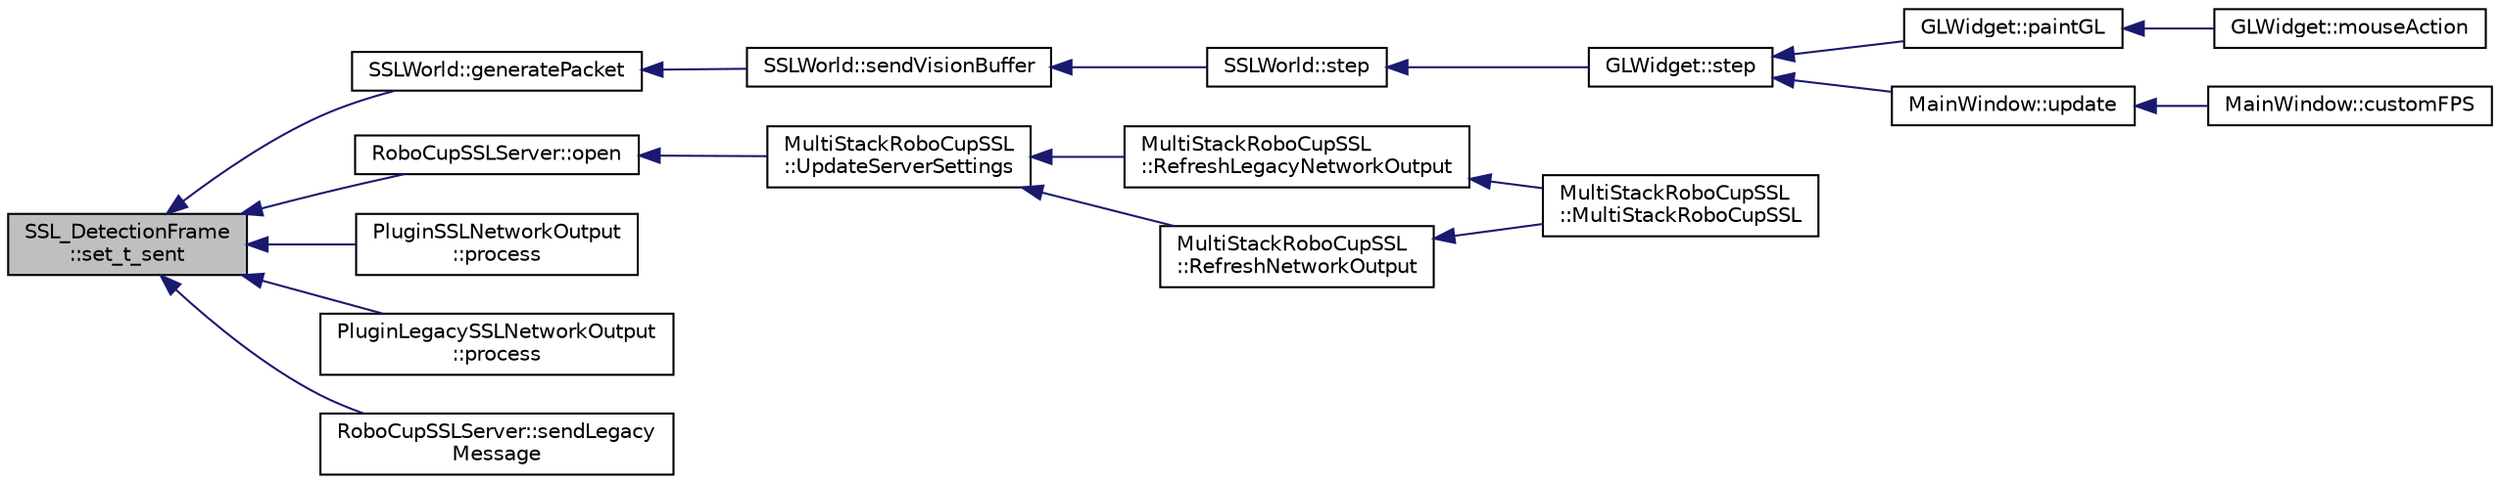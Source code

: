 digraph "SSL_DetectionFrame::set_t_sent"
{
 // INTERACTIVE_SVG=YES
  edge [fontname="Helvetica",fontsize="10",labelfontname="Helvetica",labelfontsize="10"];
  node [fontname="Helvetica",fontsize="10",shape=record];
  rankdir="LR";
  Node1 [label="SSL_DetectionFrame\l::set_t_sent",height=0.2,width=0.4,color="black", fillcolor="grey75", style="filled", fontcolor="black"];
  Node1 -> Node2 [dir="back",color="midnightblue",fontsize="10",style="solid",fontname="Helvetica"];
  Node2 [label="SSLWorld::generatePacket",height=0.2,width=0.4,color="black", fillcolor="white", style="filled",URL="$d9/d7f/class_s_s_l_world.html#a7c2c8355c0fcb5a54a8829629145377e"];
  Node2 -> Node3 [dir="back",color="midnightblue",fontsize="10",style="solid",fontname="Helvetica"];
  Node3 [label="SSLWorld::sendVisionBuffer",height=0.2,width=0.4,color="black", fillcolor="white", style="filled",URL="$d9/d7f/class_s_s_l_world.html#ac33c379ea009095ee408f55a8e0693f5"];
  Node3 -> Node4 [dir="back",color="midnightblue",fontsize="10",style="solid",fontname="Helvetica"];
  Node4 [label="SSLWorld::step",height=0.2,width=0.4,color="black", fillcolor="white", style="filled",URL="$d9/d7f/class_s_s_l_world.html#a19a89ea3cdc5eeb4176ee4f44c3d1328"];
  Node4 -> Node5 [dir="back",color="midnightblue",fontsize="10",style="solid",fontname="Helvetica"];
  Node5 [label="GLWidget::step",height=0.2,width=0.4,color="black", fillcolor="white", style="filled",URL="$da/d10/class_g_l_widget.html#a655d413639cb45a511baec4d3d4b723c"];
  Node5 -> Node6 [dir="back",color="midnightblue",fontsize="10",style="solid",fontname="Helvetica"];
  Node6 [label="GLWidget::paintGL",height=0.2,width=0.4,color="black", fillcolor="white", style="filled",URL="$da/d10/class_g_l_widget.html#a640b5570cb2b37724fd5b58a77339c5e"];
  Node6 -> Node7 [dir="back",color="midnightblue",fontsize="10",style="solid",fontname="Helvetica"];
  Node7 [label="GLWidget::mouseAction",height=0.2,width=0.4,color="black", fillcolor="white", style="filled",URL="$da/d10/class_g_l_widget.html#ac38cb02e557b2f553c83bb49f26eb50d"];
  Node5 -> Node8 [dir="back",color="midnightblue",fontsize="10",style="solid",fontname="Helvetica"];
  Node8 [label="MainWindow::update",height=0.2,width=0.4,color="black", fillcolor="white", style="filled",URL="$d9/dc6/class_main_window.html#a128f71880d4b9683149023fc46fcc9f8"];
  Node8 -> Node9 [dir="back",color="midnightblue",fontsize="10",style="solid",fontname="Helvetica"];
  Node9 [label="MainWindow::customFPS",height=0.2,width=0.4,color="black", fillcolor="white", style="filled",URL="$d9/dc6/class_main_window.html#a54b84786850165c4e5466bc2e4097810"];
  Node1 -> Node10 [dir="back",color="midnightblue",fontsize="10",style="solid",fontname="Helvetica"];
  Node10 [label="RoboCupSSLServer::open",height=0.2,width=0.4,color="black", fillcolor="white", style="filled",URL="$d7/db4/class_robo_cup_s_s_l_server.html#a0d756331a03344cf43e8988b5d327e10"];
  Node10 -> Node11 [dir="back",color="midnightblue",fontsize="10",style="solid",fontname="Helvetica"];
  Node11 [label="MultiStackRoboCupSSL\l::UpdateServerSettings",height=0.2,width=0.4,color="black", fillcolor="white", style="filled",URL="$d0/d9b/class_multi_stack_robo_cup_s_s_l.html#a56a00cd6cb17f46826ec771388474f5e"];
  Node11 -> Node12 [dir="back",color="midnightblue",fontsize="10",style="solid",fontname="Helvetica"];
  Node12 [label="MultiStackRoboCupSSL\l::RefreshLegacyNetworkOutput",height=0.2,width=0.4,color="black", fillcolor="white", style="filled",URL="$d0/d9b/class_multi_stack_robo_cup_s_s_l.html#a10ecfe58e96f13357abff26a16d77a4d"];
  Node12 -> Node13 [dir="back",color="midnightblue",fontsize="10",style="solid",fontname="Helvetica"];
  Node13 [label="MultiStackRoboCupSSL\l::MultiStackRoboCupSSL",height=0.2,width=0.4,color="black", fillcolor="white", style="filled",URL="$d0/d9b/class_multi_stack_robo_cup_s_s_l.html#a8388b0f1da4deb8131ae7d935117db05"];
  Node11 -> Node14 [dir="back",color="midnightblue",fontsize="10",style="solid",fontname="Helvetica"];
  Node14 [label="MultiStackRoboCupSSL\l::RefreshNetworkOutput",height=0.2,width=0.4,color="black", fillcolor="white", style="filled",URL="$d0/d9b/class_multi_stack_robo_cup_s_s_l.html#a76f62a8929ba82ebf8d5bb610a56d397"];
  Node14 -> Node13 [dir="back",color="midnightblue",fontsize="10",style="solid",fontname="Helvetica"];
  Node1 -> Node15 [dir="back",color="midnightblue",fontsize="10",style="solid",fontname="Helvetica"];
  Node15 [label="PluginSSLNetworkOutput\l::process",height=0.2,width=0.4,color="black", fillcolor="white", style="filled",URL="$d4/da3/class_plugin_s_s_l_network_output.html#a512f7b597b57d9d4f16a58ed8f9a1f2c"];
  Node1 -> Node16 [dir="back",color="midnightblue",fontsize="10",style="solid",fontname="Helvetica"];
  Node16 [label="PluginLegacySSLNetworkOutput\l::process",height=0.2,width=0.4,color="black", fillcolor="white", style="filled",URL="$df/d12/class_plugin_legacy_s_s_l_network_output.html#a116c5e954b7ba8159da292af1a9d56ae"];
  Node1 -> Node17 [dir="back",color="midnightblue",fontsize="10",style="solid",fontname="Helvetica"];
  Node17 [label="RoboCupSSLServer::sendLegacy\lMessage",height=0.2,width=0.4,color="black", fillcolor="white", style="filled",URL="$d7/db4/class_robo_cup_s_s_l_server.html#a3f1d73a563405149bef6a4ed67c80339"];
}
